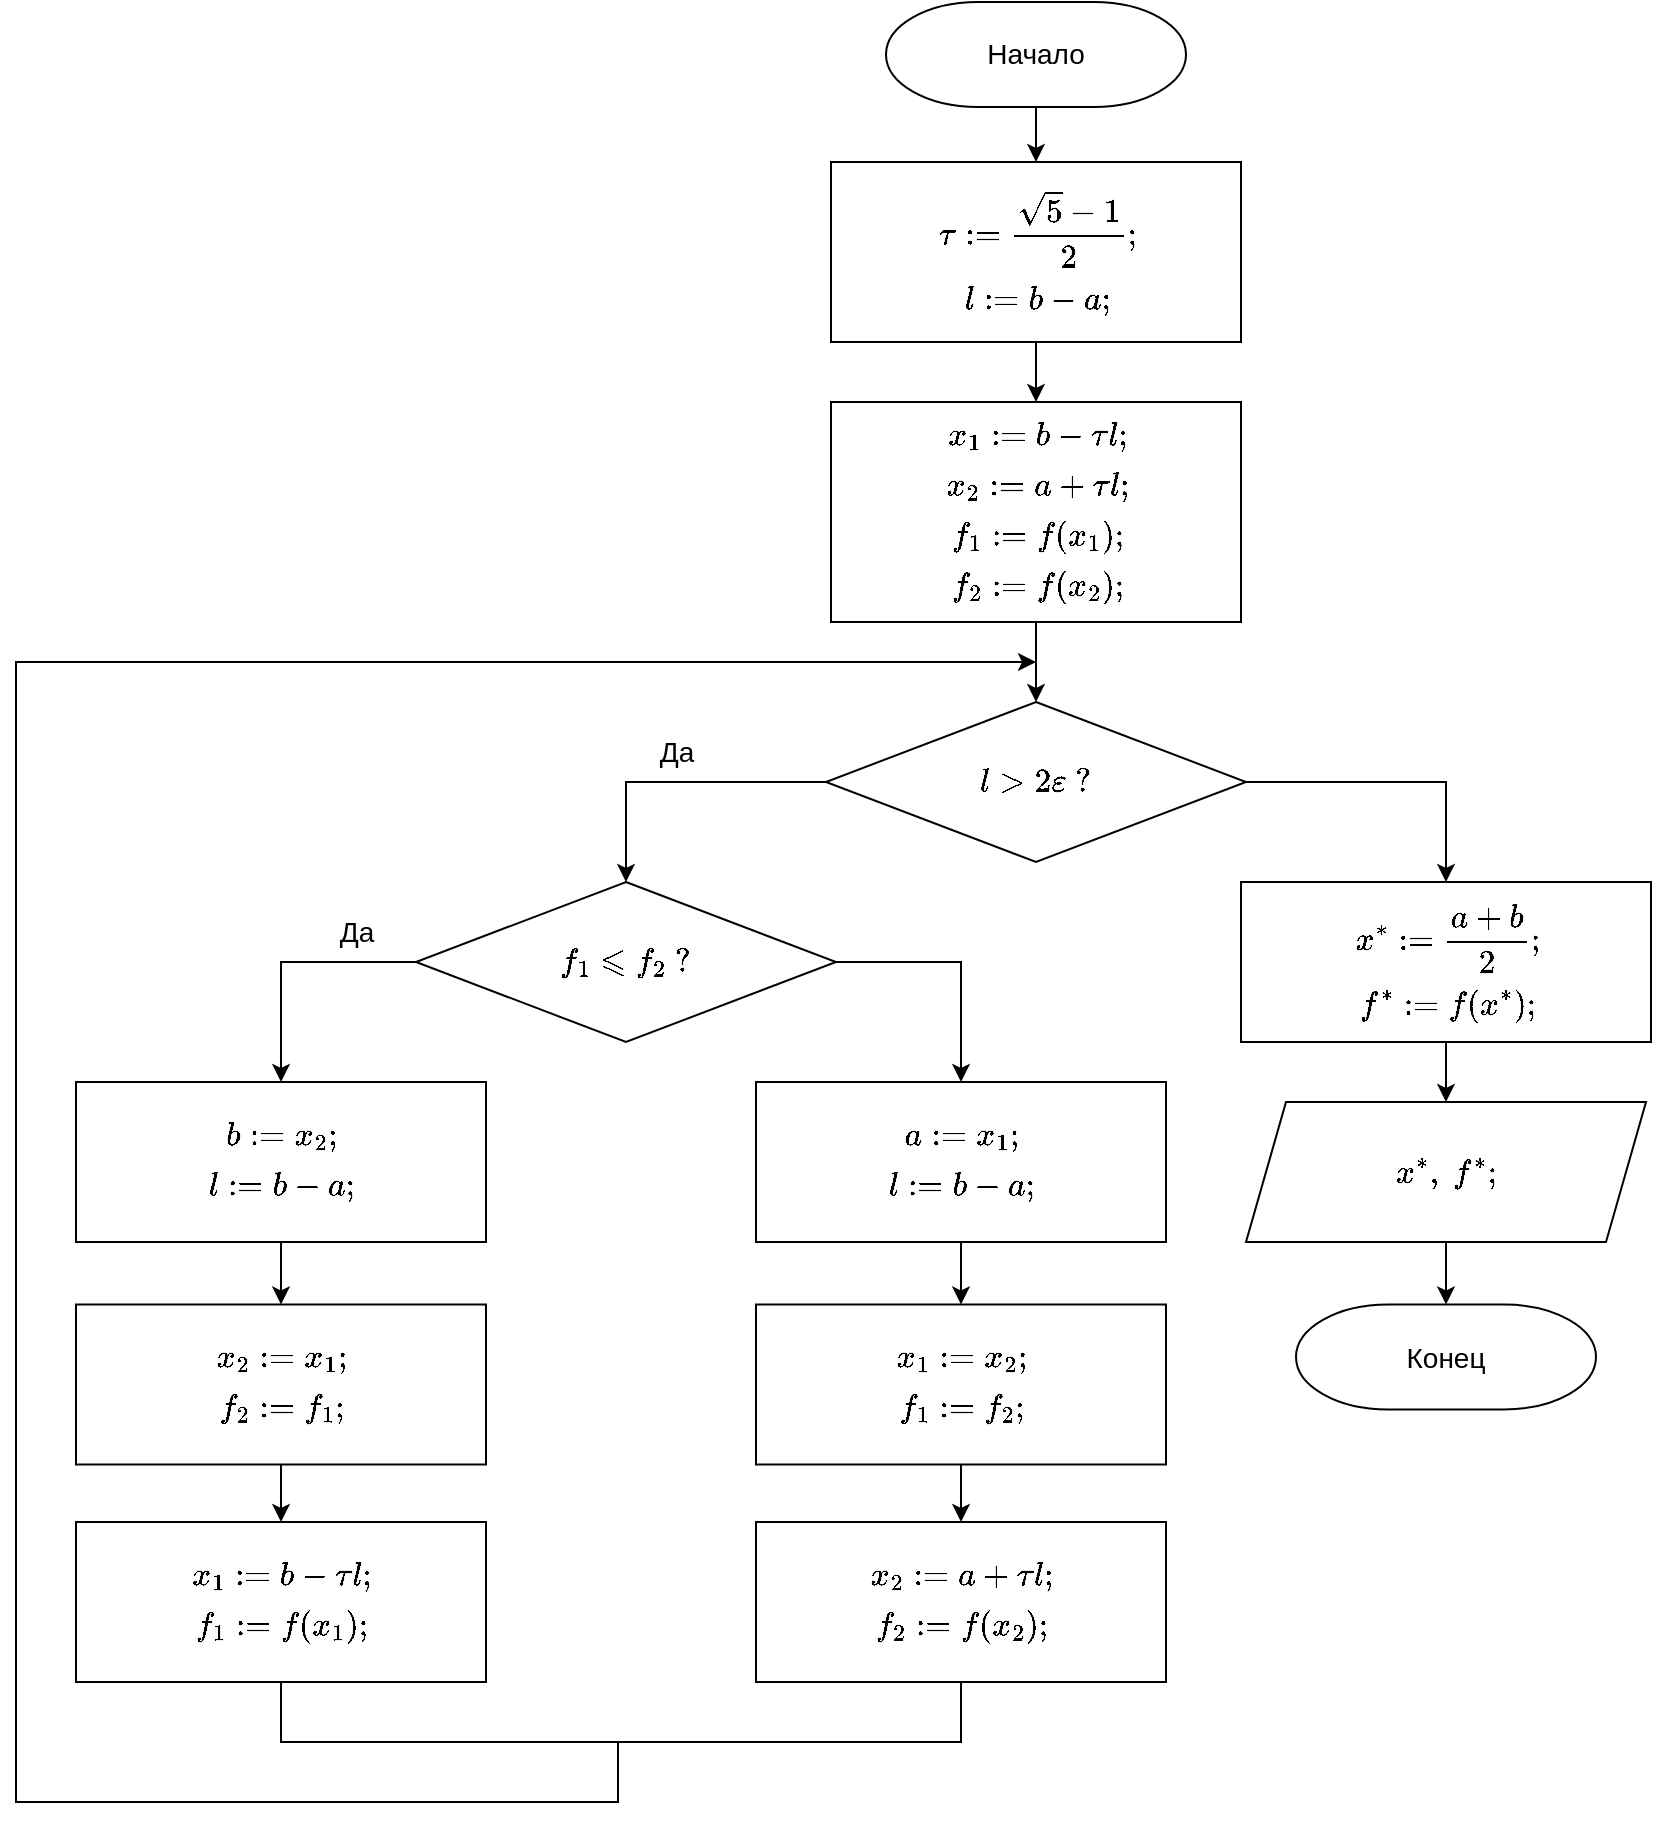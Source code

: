<mxfile>
    <diagram name="Страница — 1" id="h8AnzWCXBsPaWdk4dMgH">
        <mxGraphModel dx="782" dy="700" grid="1" gridSize="10" guides="1" tooltips="1" connect="1" arrows="1" fold="1" page="1" pageScale="1" pageWidth="827" pageHeight="1169" math="1" shadow="0">
            <root>
                <mxCell id="0"/>
                <mxCell id="1" parent="0"/>
                <mxCell id="32" style="edgeStyle=orthogonalEdgeStyle;rounded=0;html=1;entryX=0.5;entryY=0;entryDx=0;entryDy=0;fontSize=14;endArrow=classic;endFill=1;" parent="1" source="P7Fcce9K3j6FbLcGQpMX-3" target="P7Fcce9K3j6FbLcGQpMX-9" edge="1">
                    <mxGeometry relative="1" as="geometry"/>
                </mxCell>
                <mxCell id="P7Fcce9K3j6FbLcGQpMX-3" value="&lt;font style=&quot;font-size: 14px;&quot;&gt;Начало&lt;/font&gt;" style="strokeWidth=1;html=1;shape=mxgraph.flowchart.terminator;whiteSpace=wrap;strokeColor=default;gradientColor=none;" parent="1" vertex="1">
                    <mxGeometry x="444" y="20" width="150" height="52.5" as="geometry"/>
                </mxCell>
                <mxCell id="5" style="edgeStyle=orthogonalEdgeStyle;rounded=0;html=1;exitX=0.5;exitY=1;exitDx=0;exitDy=0;entryX=0.5;entryY=0;entryDx=0;entryDy=0;" parent="1" source="P7Fcce9K3j6FbLcGQpMX-9" target="P7Fcce9K3j6FbLcGQpMX-28" edge="1">
                    <mxGeometry relative="1" as="geometry"/>
                </mxCell>
                <mxCell id="P7Fcce9K3j6FbLcGQpMX-9" value="&lt;font style=&quot;font-size: 14px;&quot;&gt;\begin{multline} \\&lt;br&gt;\tau := \frac{\sqrt{5} - 1}{2};\\&lt;br&gt;l := b - a;\\&lt;br&gt;\\ \end{multline}&lt;/font&gt;" style="rounded=0;whiteSpace=wrap;html=1;strokeColor=default;strokeWidth=1;fontSize=12;gradientColor=none;" parent="1" vertex="1">
                    <mxGeometry x="416.5" y="100" width="205" height="90" as="geometry"/>
                </mxCell>
                <mxCell id="6" style="edgeStyle=orthogonalEdgeStyle;rounded=0;html=1;exitX=0.5;exitY=1;exitDx=0;exitDy=0;entryX=0.5;entryY=0;entryDx=0;entryDy=0;" parent="1" source="P7Fcce9K3j6FbLcGQpMX-28" target="P7Fcce9K3j6FbLcGQpMX-31" edge="1">
                    <mxGeometry relative="1" as="geometry">
                        <mxPoint x="519" y="340.0" as="targetPoint"/>
                    </mxGeometry>
                </mxCell>
                <mxCell id="P7Fcce9K3j6FbLcGQpMX-28" value="&lt;font style=&quot;font-size: 14px;&quot;&gt;\begin{multline} \\&lt;br&gt;x_1 := b - \tau l;\\&lt;br&gt;x_2 := a + \tau l;\\&lt;br&gt;f_1 := f(x_1);\\&lt;br&gt;f_2 := f(x_2);\\&lt;br&gt;\\ \end{multline}&lt;/font&gt;" style="rounded=0;whiteSpace=wrap;html=1;strokeColor=default;strokeWidth=1;fontSize=12;gradientColor=none;" parent="1" vertex="1">
                    <mxGeometry x="416.5" y="220" width="205" height="110" as="geometry"/>
                </mxCell>
                <mxCell id="P7Fcce9K3j6FbLcGQpMX-38" style="edgeStyle=orthogonalEdgeStyle;rounded=0;orthogonalLoop=1;jettySize=auto;html=1;exitX=0.5;exitY=1;exitDx=0;exitDy=0;entryX=0.5;entryY=0;entryDx=0;entryDy=0;" parent="1" edge="1">
                    <mxGeometry relative="1" as="geometry">
                        <mxPoint x="519.0" y="460" as="sourcePoint"/>
                        <mxPoint x="519" y="460.0" as="targetPoint"/>
                    </mxGeometry>
                </mxCell>
                <mxCell id="36" style="edgeStyle=orthogonalEdgeStyle;html=1;exitX=1;exitY=0.5;exitDx=0;exitDy=0;entryX=0.5;entryY=0;entryDx=0;entryDy=0;rounded=0;" parent="1" source="P7Fcce9K3j6FbLcGQpMX-31" target="34" edge="1">
                    <mxGeometry relative="1" as="geometry"/>
                </mxCell>
                <mxCell id="38" style="edgeStyle=orthogonalEdgeStyle;rounded=0;html=1;exitX=0;exitY=0.5;exitDx=0;exitDy=0;entryX=0.5;entryY=0;entryDx=0;entryDy=0;" parent="1" source="P7Fcce9K3j6FbLcGQpMX-31" target="11" edge="1">
                    <mxGeometry relative="1" as="geometry"/>
                </mxCell>
                <mxCell id="P7Fcce9K3j6FbLcGQpMX-31" value="&lt;font style=&quot;font-size: 14px;&quot;&gt;$$l &amp;gt; 2 \varepsilon \ ?$$&lt;/font&gt;" style="rhombus;whiteSpace=wrap;html=1;" parent="1" vertex="1">
                    <mxGeometry x="414" y="370" width="210" height="80" as="geometry"/>
                </mxCell>
                <mxCell id="P7Fcce9K3j6FbLcGQpMX-35" value="&lt;font style=&quot;font-size: 14px;&quot;&gt;Конец&lt;/font&gt;" style="strokeWidth=1;html=1;shape=mxgraph.flowchart.terminator;whiteSpace=wrap;strokeColor=default;gradientColor=none;" parent="1" vertex="1">
                    <mxGeometry x="649" y="671.25" width="150" height="52.5" as="geometry"/>
                </mxCell>
                <mxCell id="39" style="edgeStyle=orthogonalEdgeStyle;rounded=0;html=1;exitX=0.5;exitY=1;exitDx=0;exitDy=0;entryX=0.5;entryY=0;entryDx=0;entryDy=0;" parent="1" source="P7Fcce9K3j6FbLcGQpMX-44" target="37" edge="1">
                    <mxGeometry relative="1" as="geometry"/>
                </mxCell>
                <mxCell id="P7Fcce9K3j6FbLcGQpMX-44" value="&lt;font style=&quot;font-size: 14px;&quot;&gt;\begin{multline} \\&lt;br&gt;a := x_1;\\&lt;br&gt;l := b - a;\\&lt;br&gt;\\ \end{multline}&lt;/font&gt;" style="rounded=0;whiteSpace=wrap;html=1;strokeColor=default;strokeWidth=1;fontSize=12;gradientColor=none;" parent="1" vertex="1">
                    <mxGeometry x="379" y="560" width="205" height="80" as="geometry"/>
                </mxCell>
                <mxCell id="20" style="edgeStyle=orthogonalEdgeStyle;rounded=0;html=1;exitX=1;exitY=0.5;exitDx=0;exitDy=0;endArrow=classic;endFill=1;entryX=0.5;entryY=0;entryDx=0;entryDy=0;" parent="1" source="11" target="P7Fcce9K3j6FbLcGQpMX-44" edge="1">
                    <mxGeometry relative="1" as="geometry">
                        <mxPoint x="519" y="550" as="targetPoint"/>
                    </mxGeometry>
                </mxCell>
                <mxCell id="43" style="edgeStyle=orthogonalEdgeStyle;rounded=0;html=1;exitX=0;exitY=0.5;exitDx=0;exitDy=0;entryX=0.5;entryY=0;entryDx=0;entryDy=0;" parent="1" source="11" target="42" edge="1">
                    <mxGeometry relative="1" as="geometry"/>
                </mxCell>
                <mxCell id="11" value="&lt;font style=&quot;font-size: 14px;&quot;&gt;$$f_1 \leqslant f_2 \ ?$$&lt;/font&gt;" style="rhombus;whiteSpace=wrap;html=1;" parent="1" vertex="1">
                    <mxGeometry x="209" y="460" width="210" height="80" as="geometry"/>
                </mxCell>
                <mxCell id="15" value="&lt;font style=&quot;font-size: 14px;&quot;&gt;Да&lt;/font&gt;" style="text;html=1;align=center;verticalAlign=middle;resizable=0;points=[];autosize=1;strokeColor=none;fillColor=none;" parent="1" vertex="1">
                    <mxGeometry x="159" y="470" width="40" height="30" as="geometry"/>
                </mxCell>
                <mxCell id="29" style="edgeStyle=orthogonalEdgeStyle;rounded=0;html=1;exitX=0.5;exitY=1;exitDx=0;exitDy=0;endArrow=classic;endFill=1;" parent="1" source="27" target="P7Fcce9K3j6FbLcGQpMX-35" edge="1">
                    <mxGeometry relative="1" as="geometry"/>
                </mxCell>
                <mxCell id="27" value="&lt;font style=&quot;font-size: 14px;&quot;&gt;$$x^*, \ f^*;$$&lt;/font&gt;" style="shape=parallelogram;perimeter=parallelogramPerimeter;whiteSpace=wrap;html=1;fixedSize=1;" parent="1" vertex="1">
                    <mxGeometry x="624" y="570" width="200" height="70" as="geometry"/>
                </mxCell>
                <mxCell id="35" style="edgeStyle=none;html=1;exitX=0.5;exitY=1;exitDx=0;exitDy=0;entryX=0.5;entryY=0;entryDx=0;entryDy=0;" parent="1" source="34" target="27" edge="1">
                    <mxGeometry relative="1" as="geometry"/>
                </mxCell>
                <mxCell id="34" value="&lt;font style=&quot;font-size: 14px;&quot;&gt;\begin{multline} \\&lt;br&gt;x^* := \frac{a + b}{2};\\&lt;br&gt;f^* := f(x^*);\\&lt;br&gt;\\ \end{multline}&lt;/font&gt;" style="rounded=0;whiteSpace=wrap;html=1;strokeColor=default;strokeWidth=1;fontSize=12;gradientColor=none;" parent="1" vertex="1">
                    <mxGeometry x="621.5" y="460" width="205" height="80" as="geometry"/>
                </mxCell>
                <mxCell id="41" style="edgeStyle=orthogonalEdgeStyle;rounded=0;html=1;exitX=0.5;exitY=1;exitDx=0;exitDy=0;entryX=0.5;entryY=0;entryDx=0;entryDy=0;" parent="1" source="37" target="40" edge="1">
                    <mxGeometry relative="1" as="geometry"/>
                </mxCell>
                <mxCell id="37" value="&lt;font style=&quot;font-size: 14px;&quot;&gt;\begin{multline} \\&lt;br&gt;x_1 := x_2;\\&lt;br&gt;f_1 := f_2;\\&lt;br&gt;\\ \end{multline}&lt;/font&gt;" style="rounded=0;whiteSpace=wrap;html=1;strokeColor=default;strokeWidth=1;fontSize=12;gradientColor=none;" parent="1" vertex="1">
                    <mxGeometry x="379" y="671.25" width="205" height="80" as="geometry"/>
                </mxCell>
                <mxCell id="50" style="edgeStyle=orthogonalEdgeStyle;rounded=0;html=1;endArrow=classic;endFill=1;" parent="1" edge="1">
                    <mxGeometry relative="1" as="geometry">
                        <mxPoint x="519" y="350" as="targetPoint"/>
                        <mxPoint x="310" y="890" as="sourcePoint"/>
                        <Array as="points">
                            <mxPoint x="310" y="920"/>
                            <mxPoint x="9" y="920"/>
                            <mxPoint x="9" y="350"/>
                        </Array>
                    </mxGeometry>
                </mxCell>
                <mxCell id="40" value="&lt;font style=&quot;font-size: 14px;&quot;&gt;\begin{multline} \\&lt;br&gt;x_2 := a + \tau l;\\&lt;br&gt;f_2 := f(x_2);\\&lt;br&gt;\\ \end{multline}&lt;/font&gt;" style="rounded=0;whiteSpace=wrap;html=1;strokeColor=default;strokeWidth=1;fontSize=12;gradientColor=none;" parent="1" vertex="1">
                    <mxGeometry x="379" y="780" width="205" height="80" as="geometry"/>
                </mxCell>
                <mxCell id="45" style="edgeStyle=orthogonalEdgeStyle;rounded=0;html=1;exitX=0.5;exitY=1;exitDx=0;exitDy=0;" parent="1" source="42" target="44" edge="1">
                    <mxGeometry relative="1" as="geometry"/>
                </mxCell>
                <mxCell id="42" value="&lt;font style=&quot;font-size: 14px;&quot;&gt;\begin{multline} \\&lt;br&gt;b := x_2;\\&lt;br&gt;l := b - a;\\&lt;br&gt;\\ \end{multline}&lt;/font&gt;" style="rounded=0;whiteSpace=wrap;html=1;strokeColor=default;strokeWidth=1;fontSize=12;gradientColor=none;" parent="1" vertex="1">
                    <mxGeometry x="39" y="560" width="205" height="80" as="geometry"/>
                </mxCell>
                <mxCell id="47" style="edgeStyle=orthogonalEdgeStyle;rounded=0;html=1;exitX=0.5;exitY=1;exitDx=0;exitDy=0;entryX=0.5;entryY=0;entryDx=0;entryDy=0;" parent="1" source="44" target="46" edge="1">
                    <mxGeometry relative="1" as="geometry"/>
                </mxCell>
                <mxCell id="44" value="&lt;font style=&quot;font-size: 14px;&quot;&gt;\begin{multline} \\&lt;br&gt;x_2 := x_1;\\&lt;br&gt;f_2 := f_1;\\&lt;br&gt;\\ \end{multline}&lt;/font&gt;" style="rounded=0;whiteSpace=wrap;html=1;strokeColor=default;strokeWidth=1;fontSize=12;gradientColor=none;" parent="1" vertex="1">
                    <mxGeometry x="39" y="671.25" width="205" height="80" as="geometry"/>
                </mxCell>
                <mxCell id="49" style="edgeStyle=orthogonalEdgeStyle;rounded=0;html=1;exitX=0.5;exitY=1;exitDx=0;exitDy=0;entryX=0.5;entryY=1;entryDx=0;entryDy=0;endArrow=none;endFill=0;" parent="1" source="46" target="40" edge="1">
                    <mxGeometry relative="1" as="geometry">
                        <Array as="points">
                            <mxPoint x="142" y="890"/>
                            <mxPoint x="482" y="890"/>
                        </Array>
                    </mxGeometry>
                </mxCell>
                <mxCell id="46" value="&lt;font style=&quot;font-size: 14px;&quot;&gt;\begin{multline} \\&lt;br&gt;x_1 := b - \tau l;\\&lt;br&gt;f_1 := f(x_1);\\&lt;br&gt;\\ \end{multline}&lt;/font&gt;" style="rounded=0;whiteSpace=wrap;html=1;strokeColor=default;strokeWidth=1;fontSize=12;gradientColor=none;" parent="1" vertex="1">
                    <mxGeometry x="39" y="780" width="205" height="80" as="geometry"/>
                </mxCell>
                <mxCell id="48" value="&lt;font style=&quot;font-size: 14px;&quot;&gt;Да&lt;/font&gt;" style="text;html=1;align=center;verticalAlign=middle;resizable=0;points=[];autosize=1;strokeColor=none;fillColor=none;" parent="1" vertex="1">
                    <mxGeometry x="319" y="380" width="40" height="30" as="geometry"/>
                </mxCell>
            </root>
        </mxGraphModel>
    </diagram>
</mxfile>